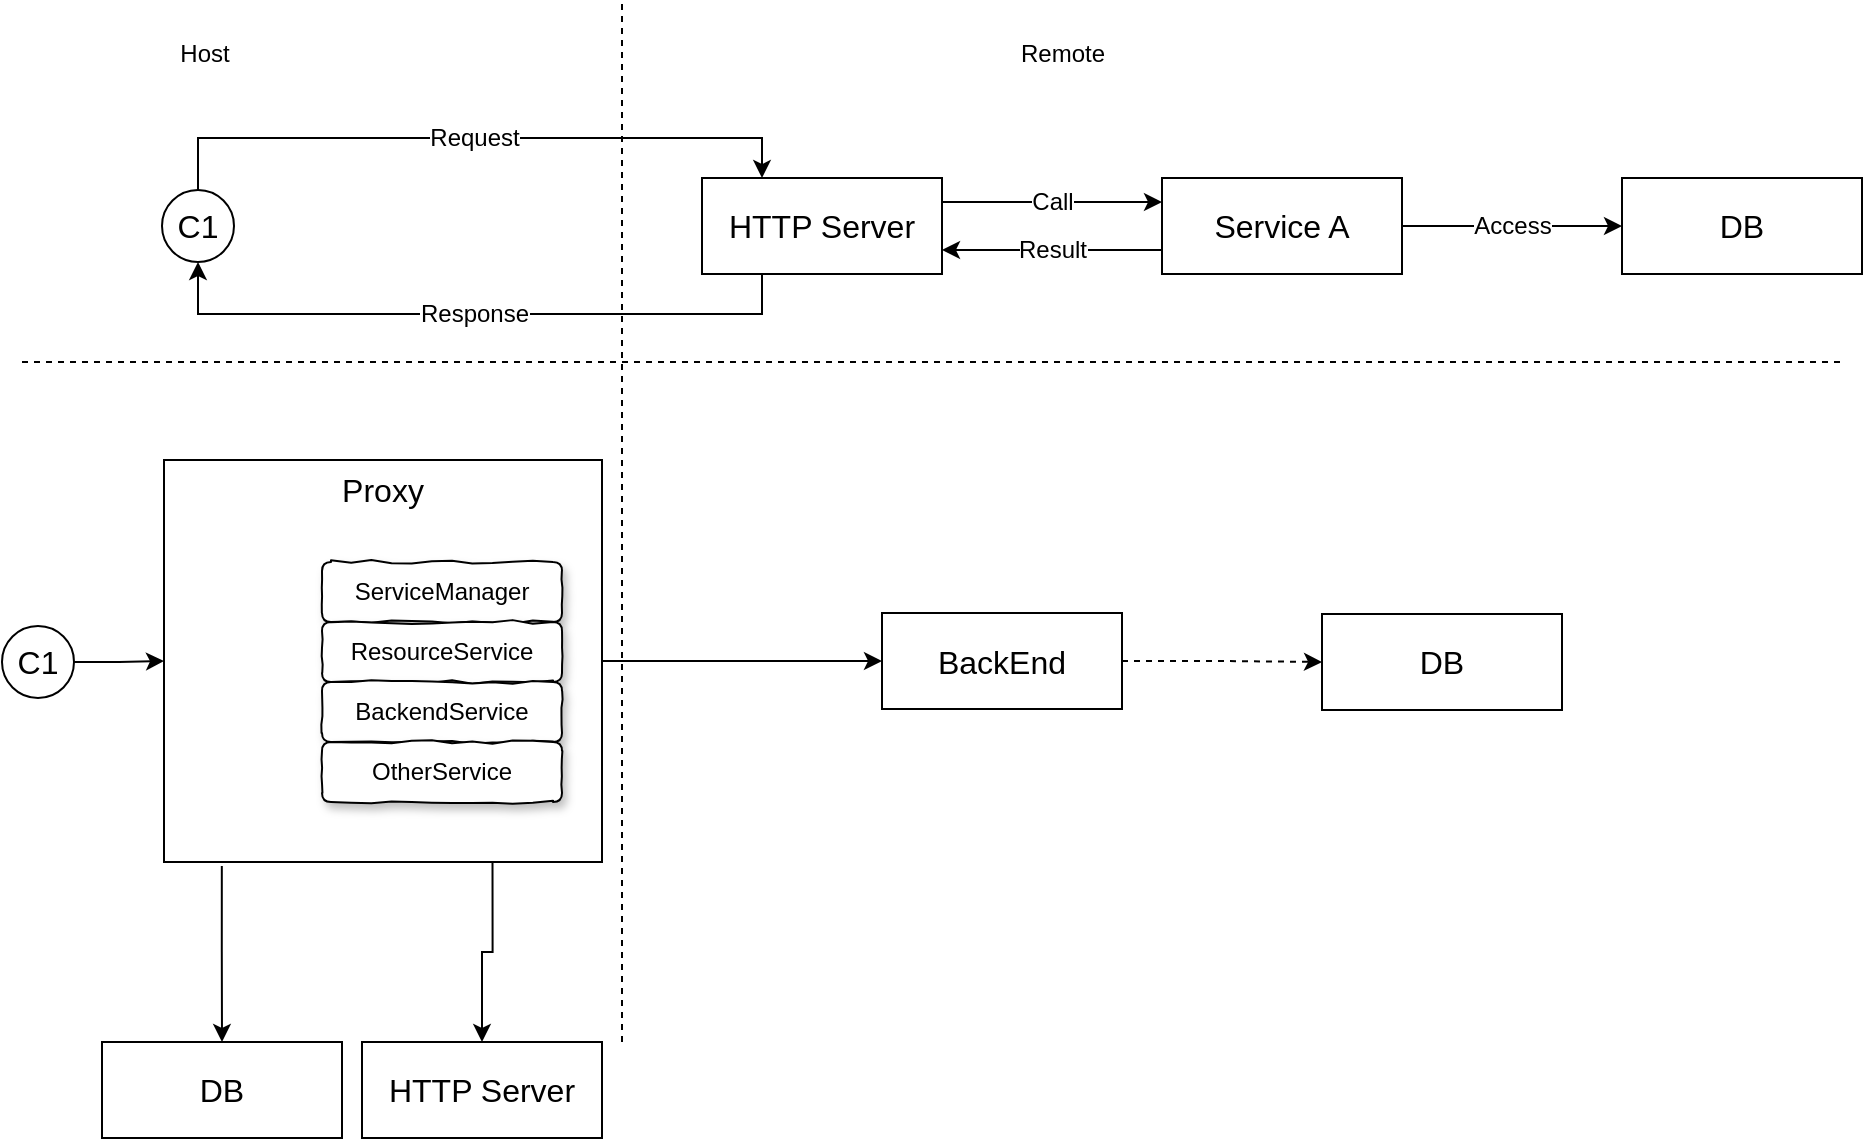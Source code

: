 <mxfile version="12.8.2" type="github">
  <diagram id="TgEhCkok0kTbD-ld8zUh" name="Page-1">
    <mxGraphModel dx="946" dy="591" grid="1" gridSize="10" guides="1" tooltips="1" connect="1" arrows="1" fold="1" page="1" pageScale="1" pageWidth="850" pageHeight="1100" math="0" shadow="0">
      <root>
        <mxCell id="0" />
        <mxCell id="1" parent="0" />
        <mxCell id="b772yxPKsn8TTKBTXsZa-5" value="Call" style="edgeStyle=orthogonalEdgeStyle;rounded=0;orthogonalLoop=1;jettySize=auto;html=1;exitX=1;exitY=0.25;exitDx=0;exitDy=0;fontSize=12;entryX=0;entryY=0.25;entryDx=0;entryDy=0;" parent="1" source="b772yxPKsn8TTKBTXsZa-1" target="b772yxPKsn8TTKBTXsZa-4" edge="1">
          <mxGeometry relative="1" as="geometry" />
        </mxCell>
        <mxCell id="b772yxPKsn8TTKBTXsZa-8" value="Response" style="edgeStyle=orthogonalEdgeStyle;rounded=0;orthogonalLoop=1;jettySize=auto;html=1;exitX=0.25;exitY=1;exitDx=0;exitDy=0;entryX=0.5;entryY=1;entryDx=0;entryDy=0;fontSize=12;" parent="1" source="b772yxPKsn8TTKBTXsZa-1" target="b772yxPKsn8TTKBTXsZa-2" edge="1">
          <mxGeometry relative="1" as="geometry" />
        </mxCell>
        <mxCell id="b772yxPKsn8TTKBTXsZa-1" value="HTTP Server" style="rounded=0;whiteSpace=wrap;html=1;fontSize=16;" parent="1" vertex="1">
          <mxGeometry x="380" y="108" width="120" height="48" as="geometry" />
        </mxCell>
        <mxCell id="b772yxPKsn8TTKBTXsZa-6" value="Request" style="rounded=0;orthogonalLoop=1;jettySize=auto;html=1;exitX=0.5;exitY=0;exitDx=0;exitDy=0;entryX=0.25;entryY=0;entryDx=0;entryDy=0;fontSize=12;edgeStyle=orthogonalEdgeStyle;" parent="1" source="b772yxPKsn8TTKBTXsZa-2" target="b772yxPKsn8TTKBTXsZa-1" edge="1">
          <mxGeometry relative="1" as="geometry" />
        </mxCell>
        <mxCell id="b772yxPKsn8TTKBTXsZa-2" value="C1" style="ellipse;whiteSpace=wrap;html=1;aspect=fixed;fontSize=16;" parent="1" vertex="1">
          <mxGeometry x="110" y="114" width="36" height="36" as="geometry" />
        </mxCell>
        <mxCell id="b772yxPKsn8TTKBTXsZa-9" value="Result" style="edgeStyle=orthogonalEdgeStyle;rounded=0;orthogonalLoop=1;jettySize=auto;html=1;exitX=0;exitY=0.75;exitDx=0;exitDy=0;entryX=1;entryY=0.75;entryDx=0;entryDy=0;fontSize=12;" parent="1" source="b772yxPKsn8TTKBTXsZa-4" target="b772yxPKsn8TTKBTXsZa-1" edge="1">
          <mxGeometry relative="1" as="geometry" />
        </mxCell>
        <mxCell id="b772yxPKsn8TTKBTXsZa-11" value="Access" style="edgeStyle=orthogonalEdgeStyle;rounded=0;orthogonalLoop=1;jettySize=auto;html=1;exitX=1;exitY=0.5;exitDx=0;exitDy=0;fontSize=12;" parent="1" source="b772yxPKsn8TTKBTXsZa-4" target="b772yxPKsn8TTKBTXsZa-10" edge="1">
          <mxGeometry relative="1" as="geometry" />
        </mxCell>
        <mxCell id="b772yxPKsn8TTKBTXsZa-4" value="Service A" style="rounded=0;whiteSpace=wrap;html=1;fontSize=16;" parent="1" vertex="1">
          <mxGeometry x="610" y="108" width="120" height="48" as="geometry" />
        </mxCell>
        <mxCell id="b772yxPKsn8TTKBTXsZa-10" value="DB" style="rounded=0;whiteSpace=wrap;html=1;fontSize=16;" parent="1" vertex="1">
          <mxGeometry x="840" y="108" width="120" height="48" as="geometry" />
        </mxCell>
        <mxCell id="b772yxPKsn8TTKBTXsZa-16" style="edgeStyle=orthogonalEdgeStyle;rounded=0;orthogonalLoop=1;jettySize=auto;html=1;exitX=1;exitY=0.5;exitDx=0;exitDy=0;entryX=0;entryY=0.5;entryDx=0;entryDy=0;fontSize=12;" parent="1" source="b772yxPKsn8TTKBTXsZa-12" target="b772yxPKsn8TTKBTXsZa-15" edge="1">
          <mxGeometry relative="1" as="geometry">
            <mxPoint x="490" y="370" as="sourcePoint" />
          </mxGeometry>
        </mxCell>
        <mxCell id="b772yxPKsn8TTKBTXsZa-20" style="edgeStyle=orthogonalEdgeStyle;rounded=0;orthogonalLoop=1;jettySize=auto;html=1;exitX=0.75;exitY=1;exitDx=0;exitDy=0;entryX=0.5;entryY=0;entryDx=0;entryDy=0;fontSize=12;" parent="1" source="b772yxPKsn8TTKBTXsZa-12" target="b772yxPKsn8TTKBTXsZa-19" edge="1">
          <mxGeometry relative="1" as="geometry">
            <mxPoint x="490" y="382" as="sourcePoint" />
          </mxGeometry>
        </mxCell>
        <mxCell id="b772yxPKsn8TTKBTXsZa-25" style="edgeStyle=orthogonalEdgeStyle;rounded=0;orthogonalLoop=1;jettySize=auto;html=1;exitX=0.132;exitY=1.01;exitDx=0;exitDy=0;fontSize=12;exitPerimeter=0;" parent="1" source="b772yxPKsn8TTKBTXsZa-12" target="b772yxPKsn8TTKBTXsZa-24" edge="1">
          <mxGeometry relative="1" as="geometry" />
        </mxCell>
        <mxCell id="b772yxPKsn8TTKBTXsZa-12" value="Proxy&lt;br&gt;&lt;br&gt;&lt;br&gt;&lt;br&gt;&lt;br&gt;&lt;br&gt;&lt;br&gt;&lt;br&gt;&lt;br&gt;&lt;br&gt;" style="rounded=0;whiteSpace=wrap;html=1;fontSize=16;" parent="1" vertex="1">
          <mxGeometry x="111" y="249" width="219" height="201" as="geometry" />
        </mxCell>
        <mxCell id="b772yxPKsn8TTKBTXsZa-14" style="edgeStyle=orthogonalEdgeStyle;rounded=0;orthogonalLoop=1;jettySize=auto;html=1;exitX=1;exitY=0.5;exitDx=0;exitDy=0;entryX=0;entryY=0.5;entryDx=0;entryDy=0;fontSize=12;" parent="1" source="b772yxPKsn8TTKBTXsZa-13" target="b772yxPKsn8TTKBTXsZa-12" edge="1">
          <mxGeometry relative="1" as="geometry" />
        </mxCell>
        <mxCell id="b772yxPKsn8TTKBTXsZa-13" value="C1" style="ellipse;whiteSpace=wrap;html=1;aspect=fixed;fontSize=16;" parent="1" vertex="1">
          <mxGeometry x="30" y="332" width="36" height="36" as="geometry" />
        </mxCell>
        <mxCell id="b772yxPKsn8TTKBTXsZa-27" style="edgeStyle=orthogonalEdgeStyle;rounded=0;orthogonalLoop=1;jettySize=auto;html=1;exitX=1;exitY=0.5;exitDx=0;exitDy=0;entryX=0;entryY=0.5;entryDx=0;entryDy=0;fontSize=12;dashed=1;" parent="1" source="b772yxPKsn8TTKBTXsZa-15" target="b772yxPKsn8TTKBTXsZa-26" edge="1">
          <mxGeometry relative="1" as="geometry" />
        </mxCell>
        <mxCell id="b772yxPKsn8TTKBTXsZa-15" value="BackEnd" style="rounded=0;whiteSpace=wrap;html=1;fontSize=16;" parent="1" vertex="1">
          <mxGeometry x="470" y="325.5" width="120" height="48" as="geometry" />
        </mxCell>
        <mxCell id="b772yxPKsn8TTKBTXsZa-19" value="HTTP Server" style="rounded=0;whiteSpace=wrap;html=1;fontSize=16;" parent="1" vertex="1">
          <mxGeometry x="210" y="540" width="120" height="48" as="geometry" />
        </mxCell>
        <mxCell id="b772yxPKsn8TTKBTXsZa-21" value="" style="endArrow=none;dashed=1;html=1;fontSize=12;" parent="1" edge="1">
          <mxGeometry width="50" height="50" relative="1" as="geometry">
            <mxPoint x="340" y="540" as="sourcePoint" />
            <mxPoint x="340" y="20" as="targetPoint" />
          </mxGeometry>
        </mxCell>
        <mxCell id="b772yxPKsn8TTKBTXsZa-22" value="Host" style="text;html=1;align=center;verticalAlign=middle;resizable=0;points=[];autosize=1;fontSize=12;" parent="1" vertex="1">
          <mxGeometry x="111" y="36" width="40" height="20" as="geometry" />
        </mxCell>
        <mxCell id="b772yxPKsn8TTKBTXsZa-23" value="Remote" style="text;html=1;align=center;verticalAlign=middle;resizable=0;points=[];autosize=1;fontSize=12;" parent="1" vertex="1">
          <mxGeometry x="530" y="36" width="60" height="20" as="geometry" />
        </mxCell>
        <mxCell id="b772yxPKsn8TTKBTXsZa-24" value="DB" style="rounded=0;whiteSpace=wrap;html=1;fontSize=16;" parent="1" vertex="1">
          <mxGeometry x="80" y="540" width="120" height="48" as="geometry" />
        </mxCell>
        <mxCell id="b772yxPKsn8TTKBTXsZa-26" value="DB" style="rounded=0;whiteSpace=wrap;html=1;fontSize=16;" parent="1" vertex="1">
          <mxGeometry x="690" y="326" width="120" height="48" as="geometry" />
        </mxCell>
        <mxCell id="b772yxPKsn8TTKBTXsZa-28" value="" style="endArrow=none;dashed=1;html=1;fontSize=12;" parent="1" edge="1">
          <mxGeometry width="50" height="50" relative="1" as="geometry">
            <mxPoint x="40" y="200" as="sourcePoint" />
            <mxPoint x="950" y="200" as="targetPoint" />
          </mxGeometry>
        </mxCell>
        <mxCell id="-NRHaaJ63pIh34m8An3B-12" value="" style="group" vertex="1" connectable="0" parent="1">
          <mxGeometry x="190" y="300" width="120" height="120" as="geometry" />
        </mxCell>
        <mxCell id="-NRHaaJ63pIh34m8An3B-8" value="ServiceManager" style="rounded=1;whiteSpace=wrap;html=1;comic=1;shadow=1;" vertex="1" parent="-NRHaaJ63pIh34m8An3B-12">
          <mxGeometry width="120" height="30" as="geometry" />
        </mxCell>
        <mxCell id="-NRHaaJ63pIh34m8An3B-10" value="ResourceService" style="rounded=1;whiteSpace=wrap;html=1;comic=1;shadow=1;" vertex="1" parent="-NRHaaJ63pIh34m8An3B-12">
          <mxGeometry y="30" width="120" height="30" as="geometry" />
        </mxCell>
        <mxCell id="-NRHaaJ63pIh34m8An3B-9" value="BackendService" style="rounded=1;whiteSpace=wrap;html=1;comic=1;shadow=1;" vertex="1" parent="-NRHaaJ63pIh34m8An3B-12">
          <mxGeometry y="60" width="120" height="30" as="geometry" />
        </mxCell>
        <mxCell id="-NRHaaJ63pIh34m8An3B-11" value="OtherService" style="rounded=1;whiteSpace=wrap;html=1;comic=1;shadow=1;" vertex="1" parent="-NRHaaJ63pIh34m8An3B-12">
          <mxGeometry y="90" width="120" height="30" as="geometry" />
        </mxCell>
      </root>
    </mxGraphModel>
  </diagram>
</mxfile>
